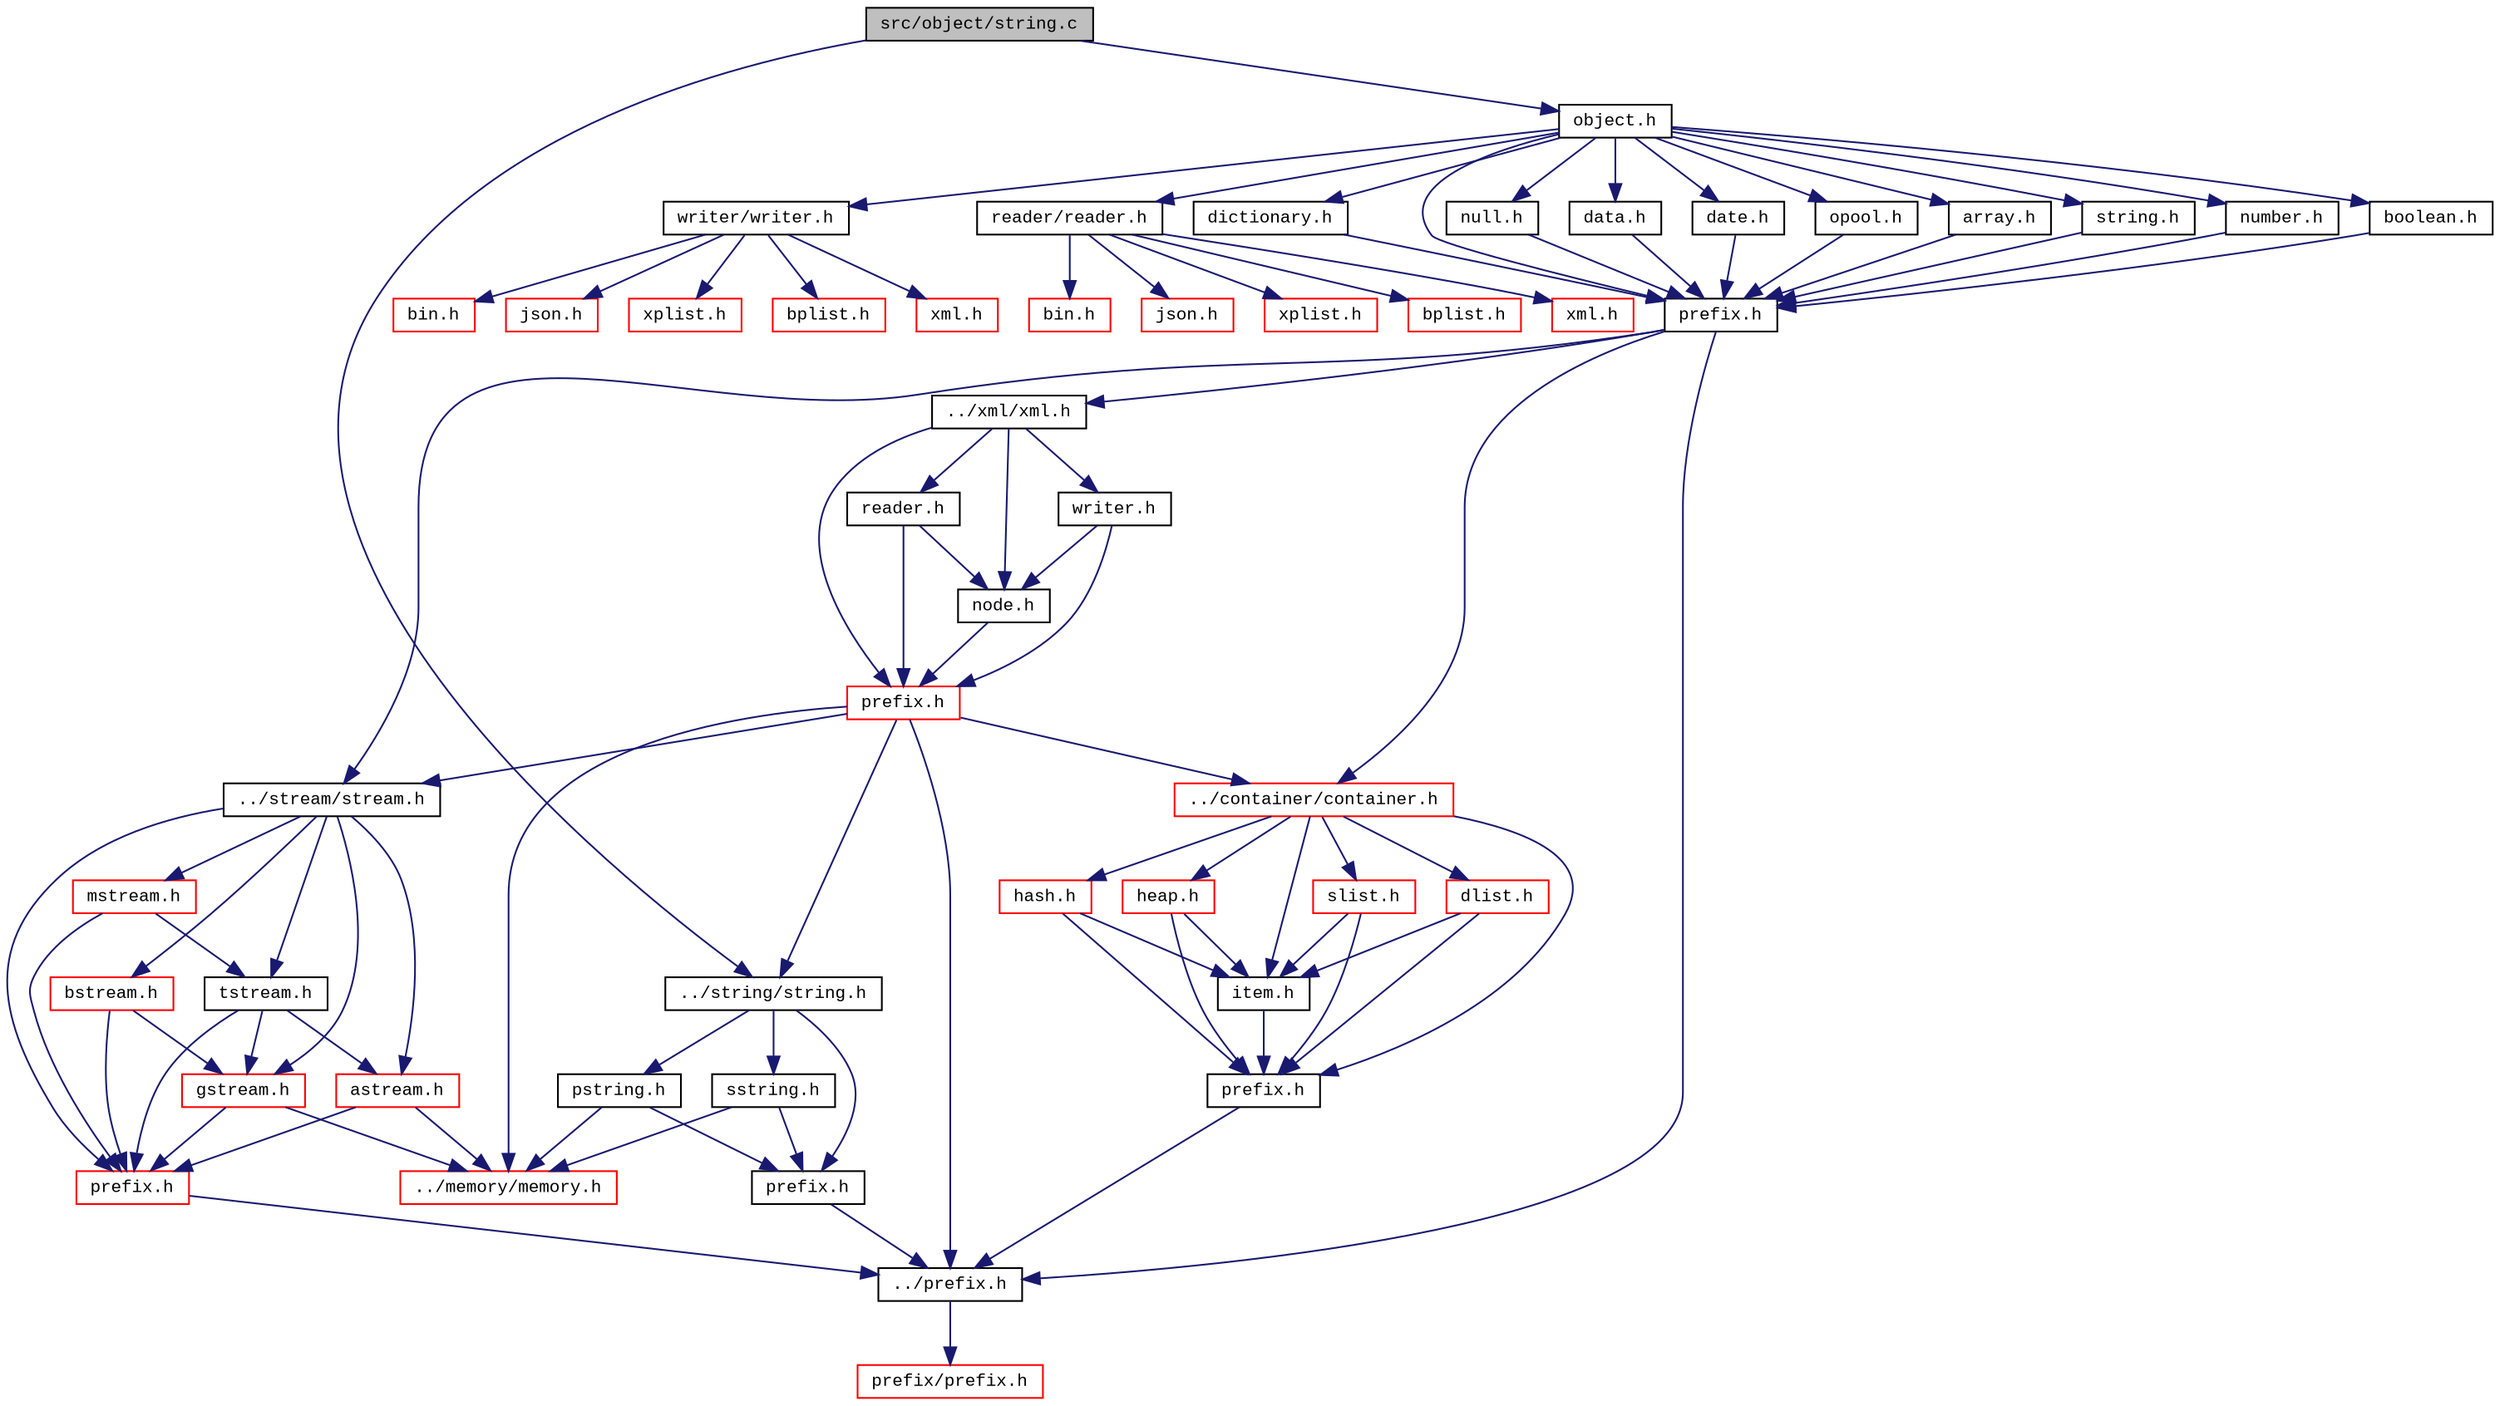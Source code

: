 digraph "src/object/string.c"
{
  edge [fontname="CourierNew",fontsize="10",labelfontname="CourierNew",labelfontsize="10"];
  node [fontname="CourierNew",fontsize="10",shape=record];
  Node1 [label="src/object/string.c",height=0.2,width=0.4,color="black", fillcolor="grey75", style="filled" fontcolor="black"];
  Node1 -> Node2 [color="midnightblue",fontsize="10",style="solid",fontname="CourierNew"];
  Node2 [label="object.h",height=0.2,width=0.4,color="black", fillcolor="white", style="filled",URL="$de/d10/object_8h.html"];
  Node2 -> Node3 [color="midnightblue",fontsize="10",style="solid",fontname="CourierNew"];
  Node3 [label="prefix.h",height=0.2,width=0.4,color="black", fillcolor="white", style="filled",URL="$d7/d74/object_2prefix_8h_source.html"];
  Node3 -> Node4 [color="midnightblue",fontsize="10",style="solid",fontname="CourierNew"];
  Node4 [label="../prefix.h",height=0.2,width=0.4,color="black", fillcolor="white", style="filled",URL="$df/d5c/prefix_8h_source.html"];
  Node4 -> Node5 [color="midnightblue",fontsize="10",style="solid",fontname="CourierNew"];
  Node5 [label="prefix/prefix.h",height=0.2,width=0.4,color="red", fillcolor="white", style="filled",URL="$da/da3/prefix_2prefix_8h_source.html"];
  Node3 -> Node6 [color="midnightblue",fontsize="10",style="solid",fontname="CourierNew"];
  Node6 [label="../xml/xml.h",height=0.2,width=0.4,color="black", fillcolor="white", style="filled",URL="$de/dcb/xml_2xml_8h_source.html"];
  Node6 -> Node7 [color="midnightblue",fontsize="10",style="solid",fontname="CourierNew"];
  Node7 [label="prefix.h",height=0.2,width=0.4,color="red", fillcolor="white", style="filled",URL="$d1/d9b/xml_2prefix_8h_source.html"];
  Node7 -> Node4 [color="midnightblue",fontsize="10",style="solid",fontname="CourierNew"];
  Node7 -> Node8 [color="midnightblue",fontsize="10",style="solid",fontname="CourierNew"];
  Node8 [label="../stream/stream.h",height=0.2,width=0.4,color="black", fillcolor="white", style="filled",URL="$d8/d95/stream_8h.html"];
  Node8 -> Node9 [color="midnightblue",fontsize="10",style="solid",fontname="CourierNew"];
  Node9 [label="prefix.h",height=0.2,width=0.4,color="red", fillcolor="white", style="filled",URL="$d2/dd0/stream_2prefix_8h_source.html"];
  Node9 -> Node4 [color="midnightblue",fontsize="10",style="solid",fontname="CourierNew"];
  Node8 -> Node10 [color="midnightblue",fontsize="10",style="solid",fontname="CourierNew"];
  Node10 [label="bstream.h",height=0.2,width=0.4,color="red", fillcolor="white", style="filled",URL="$de/d56/bstream_8h.html"];
  Node10 -> Node9 [color="midnightblue",fontsize="10",style="solid",fontname="CourierNew"];
  Node10 -> Node11 [color="midnightblue",fontsize="10",style="solid",fontname="CourierNew"];
  Node11 [label="gstream.h",height=0.2,width=0.4,color="red", fillcolor="white", style="filled",URL="$d1/dac/gstream_8h.html"];
  Node11 -> Node9 [color="midnightblue",fontsize="10",style="solid",fontname="CourierNew"];
  Node11 -> Node12 [color="midnightblue",fontsize="10",style="solid",fontname="CourierNew"];
  Node12 [label="../memory/memory.h",height=0.2,width=0.4,color="red", fillcolor="white", style="filled",URL="$dc/d18/memory_8h.html"];
  Node8 -> Node11 [color="midnightblue",fontsize="10",style="solid",fontname="CourierNew"];
  Node8 -> Node13 [color="midnightblue",fontsize="10",style="solid",fontname="CourierNew"];
  Node13 [label="astream.h",height=0.2,width=0.4,color="red", fillcolor="white", style="filled",URL="$dd/dd5/astream_8h.html"];
  Node13 -> Node9 [color="midnightblue",fontsize="10",style="solid",fontname="CourierNew"];
  Node13 -> Node12 [color="midnightblue",fontsize="10",style="solid",fontname="CourierNew"];
  Node8 -> Node14 [color="midnightblue",fontsize="10",style="solid",fontname="CourierNew"];
  Node14 [label="tstream.h",height=0.2,width=0.4,color="black", fillcolor="white", style="filled",URL="$d1/d3e/tstream_8h.html"];
  Node14 -> Node9 [color="midnightblue",fontsize="10",style="solid",fontname="CourierNew"];
  Node14 -> Node11 [color="midnightblue",fontsize="10",style="solid",fontname="CourierNew"];
  Node14 -> Node13 [color="midnightblue",fontsize="10",style="solid",fontname="CourierNew"];
  Node8 -> Node15 [color="midnightblue",fontsize="10",style="solid",fontname="CourierNew"];
  Node15 [label="mstream.h",height=0.2,width=0.4,color="red", fillcolor="white", style="filled",URL="$d1/db3/mstream_8h.html"];
  Node15 -> Node9 [color="midnightblue",fontsize="10",style="solid",fontname="CourierNew"];
  Node15 -> Node14 [color="midnightblue",fontsize="10",style="solid",fontname="CourierNew"];
  Node7 -> Node16 [color="midnightblue",fontsize="10",style="solid",fontname="CourierNew"];
  Node16 [label="../string/string.h",height=0.2,width=0.4,color="black", fillcolor="white", style="filled",URL="$d8/d2b/string_2string_8h_source.html"];
  Node16 -> Node17 [color="midnightblue",fontsize="10",style="solid",fontname="CourierNew"];
  Node17 [label="prefix.h",height=0.2,width=0.4,color="black", fillcolor="white", style="filled",URL="$d9/da1/string_2prefix_8h_source.html"];
  Node17 -> Node4 [color="midnightblue",fontsize="10",style="solid",fontname="CourierNew"];
  Node16 -> Node18 [color="midnightblue",fontsize="10",style="solid",fontname="CourierNew"];
  Node18 [label="pstring.h",height=0.2,width=0.4,color="black", fillcolor="white", style="filled",URL="$d6/d9b/pstring_8h.html"];
  Node18 -> Node17 [color="midnightblue",fontsize="10",style="solid",fontname="CourierNew"];
  Node18 -> Node12 [color="midnightblue",fontsize="10",style="solid",fontname="CourierNew"];
  Node16 -> Node19 [color="midnightblue",fontsize="10",style="solid",fontname="CourierNew"];
  Node19 [label="sstring.h",height=0.2,width=0.4,color="black", fillcolor="white", style="filled",URL="$d1/d34/sstring_8h.html"];
  Node19 -> Node17 [color="midnightblue",fontsize="10",style="solid",fontname="CourierNew"];
  Node19 -> Node12 [color="midnightblue",fontsize="10",style="solid",fontname="CourierNew"];
  Node7 -> Node12 [color="midnightblue",fontsize="10",style="solid",fontname="CourierNew"];
  Node7 -> Node20 [color="midnightblue",fontsize="10",style="solid",fontname="CourierNew"];
  Node20 [label="../container/container.h",height=0.2,width=0.4,color="red", fillcolor="white", style="filled",URL="$d4/ddd/container_8h.html"];
  Node20 -> Node21 [color="midnightblue",fontsize="10",style="solid",fontname="CourierNew"];
  Node21 [label="prefix.h",height=0.2,width=0.4,color="black", fillcolor="white", style="filled",URL="$d9/d38/container_2prefix_8h_source.html"];
  Node21 -> Node4 [color="midnightblue",fontsize="10",style="solid",fontname="CourierNew"];
  Node20 -> Node22 [color="midnightblue",fontsize="10",style="solid",fontname="CourierNew"];
  Node22 [label="item.h",height=0.2,width=0.4,color="black", fillcolor="white", style="filled",URL="$df/d1f/item_8h.html"];
  Node22 -> Node21 [color="midnightblue",fontsize="10",style="solid",fontname="CourierNew"];
  Node20 -> Node23 [color="midnightblue",fontsize="10",style="solid",fontname="CourierNew"];
  Node23 [label="hash.h",height=0.2,width=0.4,color="red", fillcolor="white", style="filled",URL="$db/dfb/hash_8h.html"];
  Node23 -> Node21 [color="midnightblue",fontsize="10",style="solid",fontname="CourierNew"];
  Node23 -> Node22 [color="midnightblue",fontsize="10",style="solid",fontname="CourierNew"];
  Node20 -> Node24 [color="midnightblue",fontsize="10",style="solid",fontname="CourierNew"];
  Node24 [label="heap.h",height=0.2,width=0.4,color="red", fillcolor="white", style="filled",URL="$da/ddb/heap_8h.html"];
  Node24 -> Node21 [color="midnightblue",fontsize="10",style="solid",fontname="CourierNew"];
  Node24 -> Node22 [color="midnightblue",fontsize="10",style="solid",fontname="CourierNew"];
  Node20 -> Node25 [color="midnightblue",fontsize="10",style="solid",fontname="CourierNew"];
  Node25 [label="slist.h",height=0.2,width=0.4,color="red", fillcolor="white", style="filled",URL="$d1/dad/slist_8h.html"];
  Node25 -> Node21 [color="midnightblue",fontsize="10",style="solid",fontname="CourierNew"];
  Node25 -> Node22 [color="midnightblue",fontsize="10",style="solid",fontname="CourierNew"];
  Node20 -> Node26 [color="midnightblue",fontsize="10",style="solid",fontname="CourierNew"];
  Node26 [label="dlist.h",height=0.2,width=0.4,color="red", fillcolor="white", style="filled",URL="$d4/d84/dlist_8h.html"];
  Node26 -> Node21 [color="midnightblue",fontsize="10",style="solid",fontname="CourierNew"];
  Node26 -> Node22 [color="midnightblue",fontsize="10",style="solid",fontname="CourierNew"];
  Node6 -> Node27 [color="midnightblue",fontsize="10",style="solid",fontname="CourierNew"];
  Node27 [label="node.h",height=0.2,width=0.4,color="black", fillcolor="white", style="filled",URL="$d1/d77/node_8h.html"];
  Node27 -> Node7 [color="midnightblue",fontsize="10",style="solid",fontname="CourierNew"];
  Node6 -> Node28 [color="midnightblue",fontsize="10",style="solid",fontname="CourierNew"];
  Node28 [label="reader.h",height=0.2,width=0.4,color="black", fillcolor="white", style="filled",URL="$db/dba/xml_2reader_8h_source.html"];
  Node28 -> Node7 [color="midnightblue",fontsize="10",style="solid",fontname="CourierNew"];
  Node28 -> Node27 [color="midnightblue",fontsize="10",style="solid",fontname="CourierNew"];
  Node6 -> Node29 [color="midnightblue",fontsize="10",style="solid",fontname="CourierNew"];
  Node29 [label="writer.h",height=0.2,width=0.4,color="black", fillcolor="white", style="filled",URL="$db/dae/xml_2writer_8h_source.html"];
  Node29 -> Node7 [color="midnightblue",fontsize="10",style="solid",fontname="CourierNew"];
  Node29 -> Node27 [color="midnightblue",fontsize="10",style="solid",fontname="CourierNew"];
  Node3 -> Node8 [color="midnightblue",fontsize="10",style="solid",fontname="CourierNew"];
  Node3 -> Node20 [color="midnightblue",fontsize="10",style="solid",fontname="CourierNew"];
  Node2 -> Node30 [color="midnightblue",fontsize="10",style="solid",fontname="CourierNew"];
  Node30 [label="null.h",height=0.2,width=0.4,color="black", fillcolor="white", style="filled",URL="$d5/d3a/null_8h.html"];
  Node30 -> Node3 [color="midnightblue",fontsize="10",style="solid",fontname="CourierNew"];
  Node2 -> Node31 [color="midnightblue",fontsize="10",style="solid",fontname="CourierNew"];
  Node31 [label="data.h",height=0.2,width=0.4,color="black", fillcolor="white", style="filled",URL="$d2/dbd/data_8h.html"];
  Node31 -> Node3 [color="midnightblue",fontsize="10",style="solid",fontname="CourierNew"];
  Node2 -> Node32 [color="midnightblue",fontsize="10",style="solid",fontname="CourierNew"];
  Node32 [label="date.h",height=0.2,width=0.4,color="black", fillcolor="white", style="filled",URL="$db/d96/date_8h.html"];
  Node32 -> Node3 [color="midnightblue",fontsize="10",style="solid",fontname="CourierNew"];
  Node2 -> Node33 [color="midnightblue",fontsize="10",style="solid",fontname="CourierNew"];
  Node33 [label="opool.h",height=0.2,width=0.4,color="black", fillcolor="white", style="filled",URL="$d0/d58/opool_8h.html"];
  Node33 -> Node3 [color="midnightblue",fontsize="10",style="solid",fontname="CourierNew"];
  Node2 -> Node34 [color="midnightblue",fontsize="10",style="solid",fontname="CourierNew"];
  Node34 [label="array.h",height=0.2,width=0.4,color="black", fillcolor="white", style="filled",URL="$db/d63/array_8h.html"];
  Node34 -> Node3 [color="midnightblue",fontsize="10",style="solid",fontname="CourierNew"];
  Node2 -> Node35 [color="midnightblue",fontsize="10",style="solid",fontname="CourierNew"];
  Node35 [label="string.h",height=0.2,width=0.4,color="black", fillcolor="white", style="filled",URL="$db/d9b/object_2string_8h_source.html"];
  Node35 -> Node3 [color="midnightblue",fontsize="10",style="solid",fontname="CourierNew"];
  Node2 -> Node36 [color="midnightblue",fontsize="10",style="solid",fontname="CourierNew"];
  Node36 [label="number.h",height=0.2,width=0.4,color="black", fillcolor="white", style="filled",URL="$d3/d22/number_8h.html"];
  Node36 -> Node3 [color="midnightblue",fontsize="10",style="solid",fontname="CourierNew"];
  Node2 -> Node37 [color="midnightblue",fontsize="10",style="solid",fontname="CourierNew"];
  Node37 [label="boolean.h",height=0.2,width=0.4,color="black", fillcolor="white", style="filled",URL="$d3/dd1/boolean_8h.html"];
  Node37 -> Node3 [color="midnightblue",fontsize="10",style="solid",fontname="CourierNew"];
  Node2 -> Node38 [color="midnightblue",fontsize="10",style="solid",fontname="CourierNew"];
  Node38 [label="dictionary.h",height=0.2,width=0.4,color="black", fillcolor="white", style="filled",URL="$d6/dfd/dictionary_8h.html"];
  Node38 -> Node3 [color="midnightblue",fontsize="10",style="solid",fontname="CourierNew"];
  Node2 -> Node39 [color="midnightblue",fontsize="10",style="solid",fontname="CourierNew"];
  Node39 [label="reader/reader.h",height=0.2,width=0.4,color="black", fillcolor="white", style="filled",URL="$de/dcd/object_2reader_2reader_8h_source.html"];
  Node39 -> Node40 [color="midnightblue",fontsize="10",style="solid",fontname="CourierNew"];
  Node40 [label="xml.h",height=0.2,width=0.4,color="red", fillcolor="white", style="filled",URL="$d0/dc3/object_2reader_2xml_8h_source.html"];
  Node39 -> Node41 [color="midnightblue",fontsize="10",style="solid",fontname="CourierNew"];
  Node41 [label="bin.h",height=0.2,width=0.4,color="red", fillcolor="white", style="filled",URL="$d0/d1d/reader_2bin_8h_source.html"];
  Node39 -> Node42 [color="midnightblue",fontsize="10",style="solid",fontname="CourierNew"];
  Node42 [label="json.h",height=0.2,width=0.4,color="red", fillcolor="white", style="filled",URL="$df/db0/reader_2json_8h_source.html"];
  Node39 -> Node43 [color="midnightblue",fontsize="10",style="solid",fontname="CourierNew"];
  Node43 [label="xplist.h",height=0.2,width=0.4,color="red", fillcolor="white", style="filled",URL="$da/d30/reader_2xplist_8h_source.html"];
  Node39 -> Node44 [color="midnightblue",fontsize="10",style="solid",fontname="CourierNew"];
  Node44 [label="bplist.h",height=0.2,width=0.4,color="red", fillcolor="white", style="filled",URL="$d7/db7/reader_2bplist_8h_source.html"];
  Node2 -> Node45 [color="midnightblue",fontsize="10",style="solid",fontname="CourierNew"];
  Node45 [label="writer/writer.h",height=0.2,width=0.4,color="black", fillcolor="white", style="filled",URL="$d6/d64/object_2writer_2writer_8h_source.html"];
  Node45 -> Node46 [color="midnightblue",fontsize="10",style="solid",fontname="CourierNew"];
  Node46 [label="xml.h",height=0.2,width=0.4,color="red", fillcolor="white", style="filled",URL="$d2/ddb/object_2writer_2xml_8h_source.html"];
  Node45 -> Node47 [color="midnightblue",fontsize="10",style="solid",fontname="CourierNew"];
  Node47 [label="bin.h",height=0.2,width=0.4,color="red", fillcolor="white", style="filled",URL="$d9/d7e/writer_2bin_8h_source.html"];
  Node45 -> Node48 [color="midnightblue",fontsize="10",style="solid",fontname="CourierNew"];
  Node48 [label="json.h",height=0.2,width=0.4,color="red", fillcolor="white", style="filled",URL="$db/dae/writer_2json_8h_source.html"];
  Node45 -> Node49 [color="midnightblue",fontsize="10",style="solid",fontname="CourierNew"];
  Node49 [label="xplist.h",height=0.2,width=0.4,color="red", fillcolor="white", style="filled",URL="$dd/db6/writer_2xplist_8h_source.html"];
  Node45 -> Node50 [color="midnightblue",fontsize="10",style="solid",fontname="CourierNew"];
  Node50 [label="bplist.h",height=0.2,width=0.4,color="red", fillcolor="white", style="filled",URL="$d4/d0c/writer_2bplist_8h_source.html"];
  Node1 -> Node16 [color="midnightblue",fontsize="10",style="solid",fontname="CourierNew"];
}
